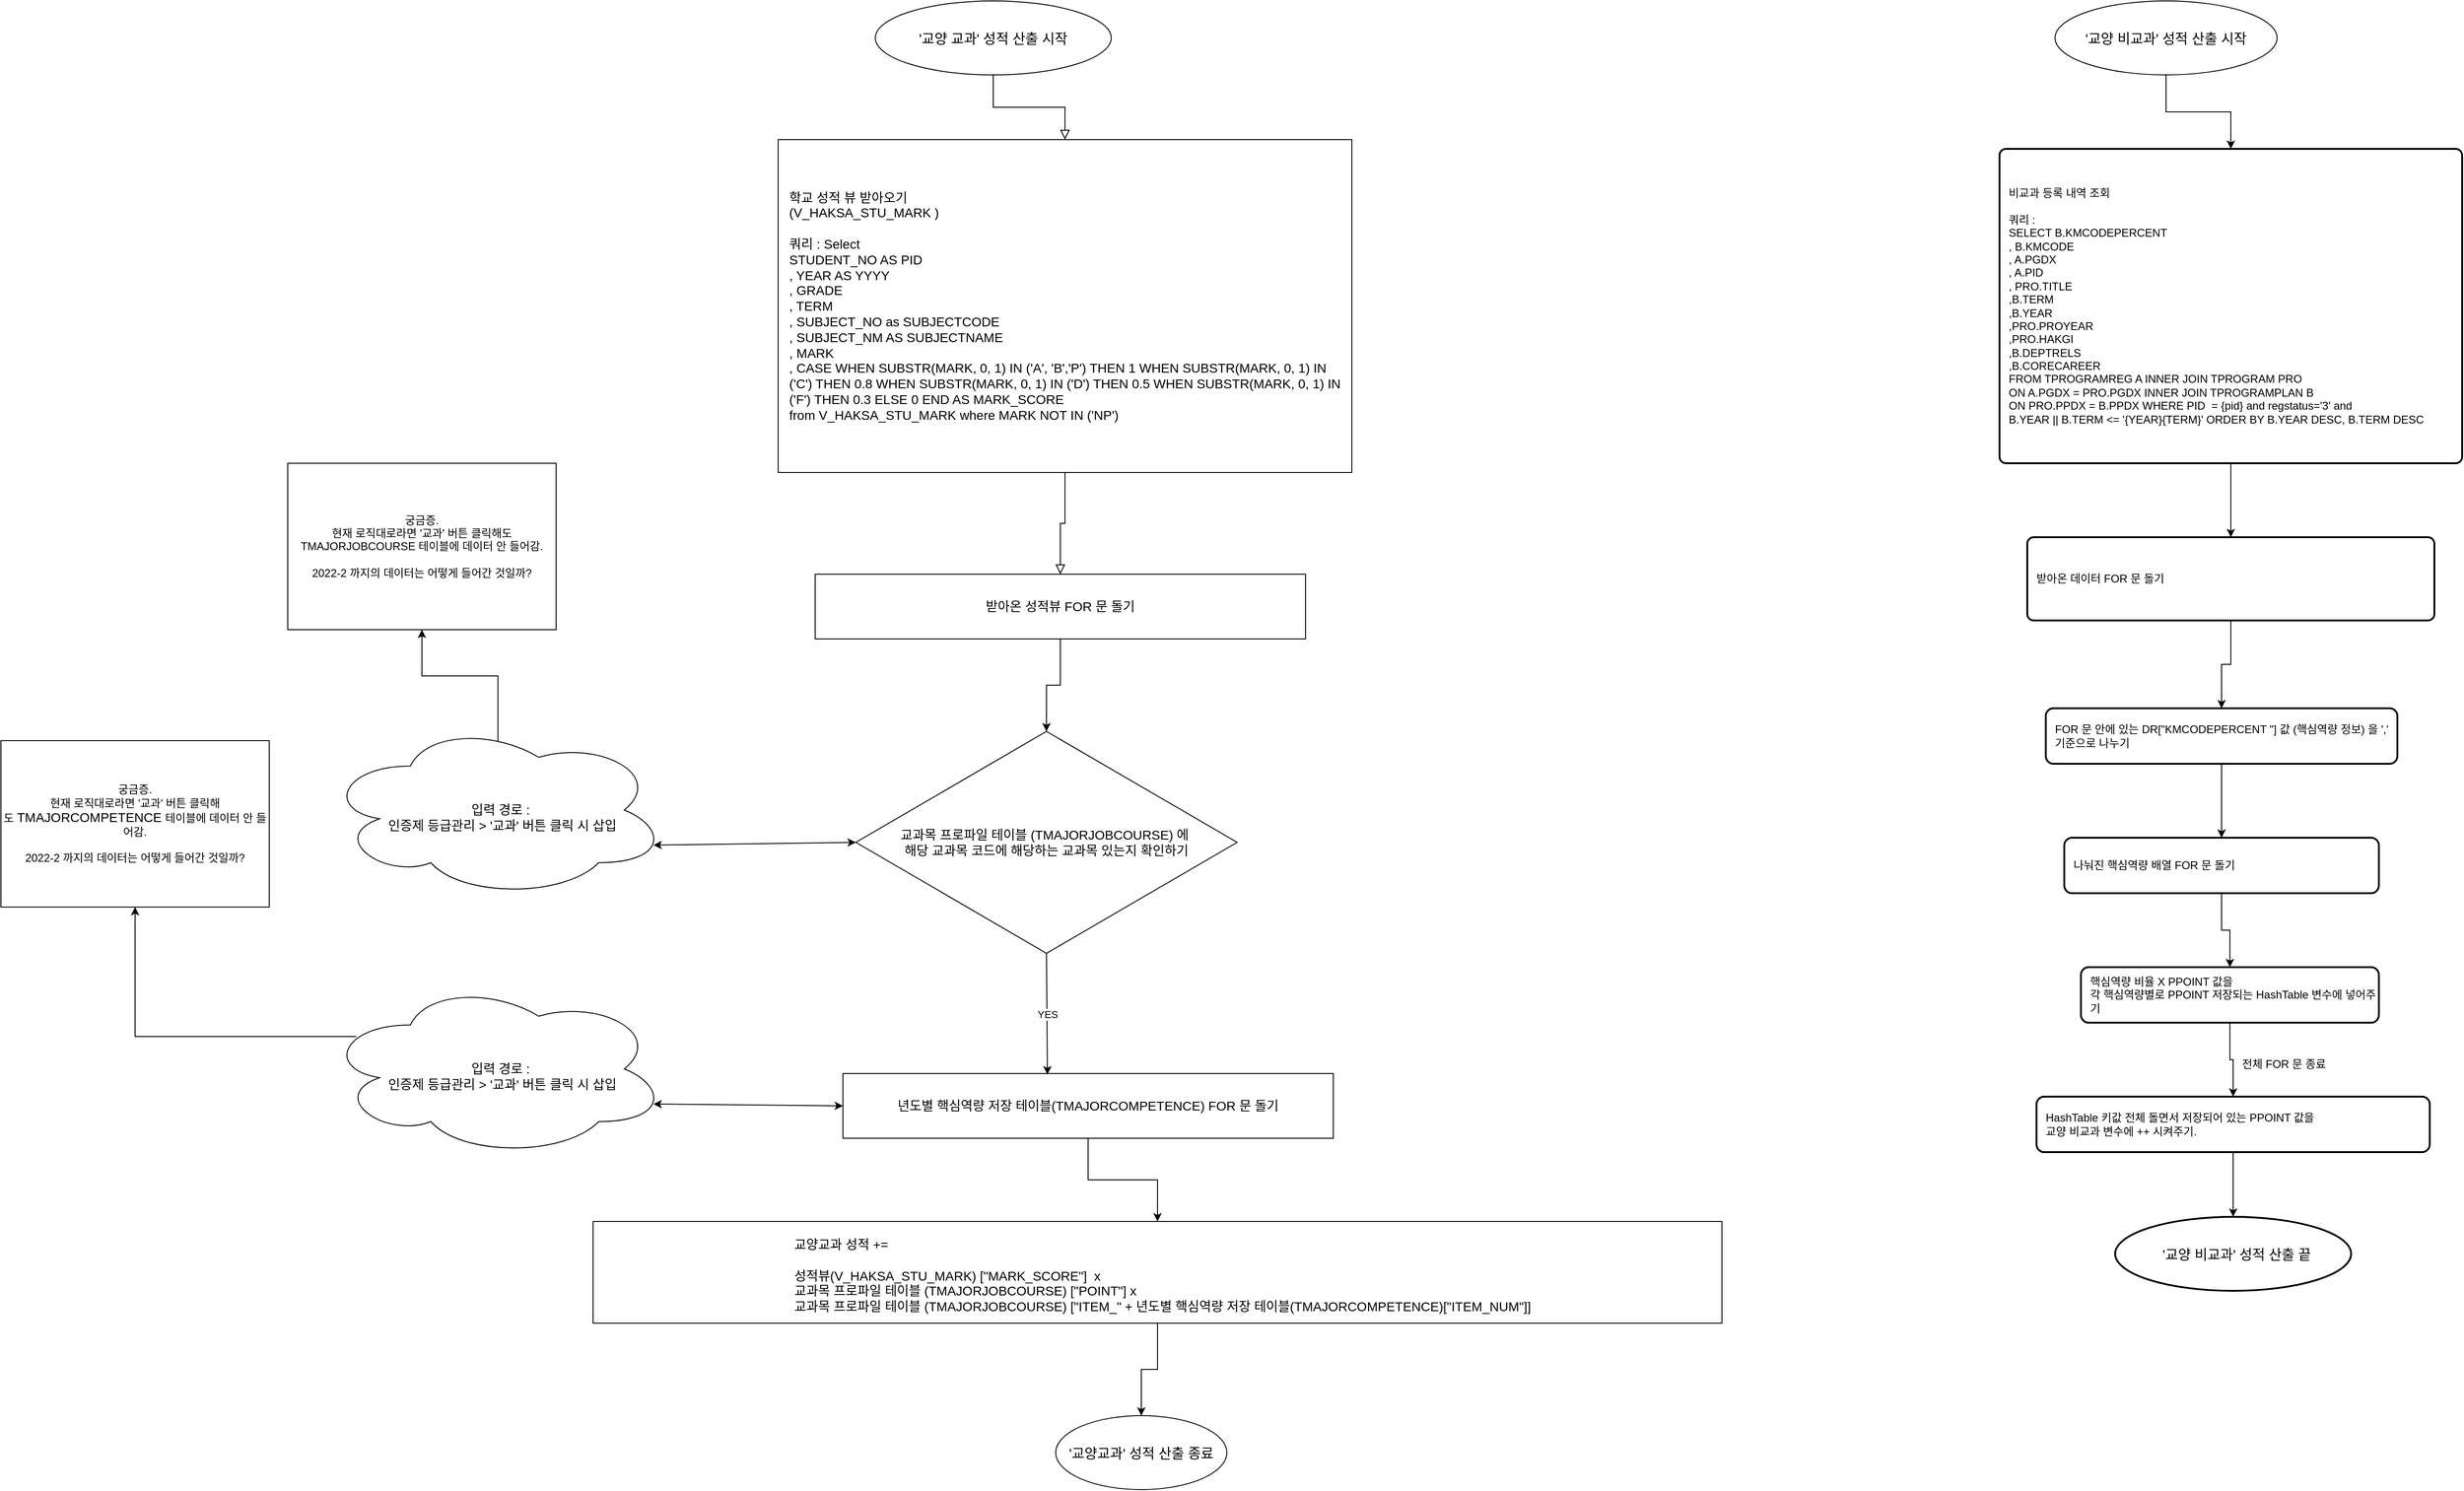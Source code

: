 <mxfile version="24.7.17">
  <diagram id="C5RBs43oDa-KdzZeNtuy" name="Page-1">
    <mxGraphModel dx="2261" dy="772" grid="1" gridSize="10" guides="1" tooltips="1" connect="1" arrows="1" fold="1" page="1" pageScale="1" pageWidth="827" pageHeight="1169" math="0" shadow="0">
      <root>
        <mxCell id="WIyWlLk6GJQsqaUBKTNV-0" />
        <mxCell id="WIyWlLk6GJQsqaUBKTNV-1" parent="WIyWlLk6GJQsqaUBKTNV-0" />
        <mxCell id="pGIJmbj-0f2mSrclGapS-0" value="" style="rounded=0;html=1;jettySize=auto;orthogonalLoop=1;fontSize=11;endArrow=block;endFill=0;endSize=8;strokeWidth=1;shadow=0;labelBackgroundColor=none;edgeStyle=orthogonalEdgeStyle;exitX=0.5;exitY=1;exitDx=0;exitDy=0;" parent="WIyWlLk6GJQsqaUBKTNV-1" source="pGIJmbj-0f2mSrclGapS-13" target="pGIJmbj-0f2mSrclGapS-18" edge="1">
          <mxGeometry relative="1" as="geometry">
            <mxPoint x="775" y="120" as="sourcePoint" />
            <mxPoint x="740" y="170" as="targetPoint" />
          </mxGeometry>
        </mxCell>
        <mxCell id="pGIJmbj-0f2mSrclGapS-13" value="&#39;교양 교과&#39; 성적 산출 시작" style="ellipse;whiteSpace=wrap;html=1;fontSize=15;" parent="WIyWlLk6GJQsqaUBKTNV-1" vertex="1">
          <mxGeometry x="715" y="30" width="255" height="80" as="geometry" />
        </mxCell>
        <mxCell id="pGIJmbj-0f2mSrclGapS-14" value="&#39;교양교과&#39; 성적 산출 종료" style="ellipse;whiteSpace=wrap;html=1;fontSize=15;" parent="WIyWlLk6GJQsqaUBKTNV-1" vertex="1">
          <mxGeometry x="910" y="1560" width="185" height="80" as="geometry" />
        </mxCell>
        <mxCell id="pGIJmbj-0f2mSrclGapS-15" value="" style="rounded=0;html=1;jettySize=auto;orthogonalLoop=1;fontSize=11;endArrow=block;endFill=0;endSize=8;strokeWidth=1;shadow=0;labelBackgroundColor=none;edgeStyle=orthogonalEdgeStyle;" parent="WIyWlLk6GJQsqaUBKTNV-1" source="pGIJmbj-0f2mSrclGapS-18" target="pGIJmbj-0f2mSrclGapS-19" edge="1">
          <mxGeometry relative="1" as="geometry">
            <mxPoint x="965" y="410" as="sourcePoint" />
            <mxPoint x="980" y="690" as="targetPoint" />
          </mxGeometry>
        </mxCell>
        <mxCell id="pGIJmbj-0f2mSrclGapS-18" value="&lt;span style=&quot;font-size: 14px;&quot;&gt;학교 성적 뷰 받아오기&lt;/span&gt;&lt;div style=&quot;font-size: 14px;&quot;&gt;&lt;div style=&quot;font-size: 14px;&quot;&gt;(V_HAKSA_STU_MARK )&lt;/div&gt;&lt;div style=&quot;font-size: 14px;&quot;&gt;&lt;br style=&quot;font-size: 14px;&quot;&gt;&lt;/div&gt;&lt;div style=&quot;font-size: 14px;&quot;&gt;&lt;div style=&quot;font-size: 14px;&quot;&gt;쿼리 : Select&amp;nbsp;&lt;/div&gt;&lt;div style=&quot;font-size: 14px;&quot;&gt;STUDENT_NO AS PID&lt;/div&gt;&lt;div style=&quot;font-size: 14px;&quot;&gt;, YEAR AS YYYY&lt;/div&gt;&lt;div style=&quot;font-size: 14px;&quot;&gt;, GRADE&lt;/div&gt;&lt;div style=&quot;font-size: 14px;&quot;&gt;, TERM&lt;/div&gt;&lt;div style=&quot;font-size: 14px;&quot;&gt;, SUBJECT_NO as SUBJECTCODE&lt;/div&gt;&lt;div style=&quot;font-size: 14px;&quot;&gt;, SUBJECT_NM AS SUBJECTNAME&lt;/div&gt;&lt;div style=&quot;font-size: 14px;&quot;&gt;, MARK&lt;/div&gt;&lt;div style=&quot;font-size: 14px;&quot;&gt;, CASE WHEN SUBSTR(MARK, 0, 1) IN (&#39;A&#39;, &#39;B&#39;,&#39;P&#39;) THEN 1 WHEN SUBSTR(MARK, 0, 1) IN (&#39;C&#39;) THEN 0.8 WHEN SUBSTR(MARK, 0, 1) IN (&#39;D&#39;) THEN 0.5 WHEN SUBSTR(MARK, 0, 1) IN (&#39;F&#39;) THEN 0.3 ELSE 0 END AS MARK_SCORE&amp;nbsp;&lt;/div&gt;&lt;div style=&quot;font-size: 14px;&quot;&gt;from V_HAKSA_STU_MARK where MARK NOT IN (&#39;NP&#39;)&lt;/div&gt;&lt;/div&gt;&lt;/div&gt;" style="rounded=0;whiteSpace=wrap;html=1;align=left;spacingLeft=10;fontSize=14;" parent="WIyWlLk6GJQsqaUBKTNV-1" vertex="1">
          <mxGeometry x="610" y="180" width="620" height="360" as="geometry" />
        </mxCell>
        <mxCell id="pGIJmbj-0f2mSrclGapS-21" style="edgeStyle=orthogonalEdgeStyle;rounded=0;orthogonalLoop=1;jettySize=auto;html=1;" parent="WIyWlLk6GJQsqaUBKTNV-1" source="pGIJmbj-0f2mSrclGapS-19" target="pGIJmbj-0f2mSrclGapS-20" edge="1">
          <mxGeometry relative="1" as="geometry" />
        </mxCell>
        <mxCell id="pGIJmbj-0f2mSrclGapS-19" value="받아온 성적뷰 FOR 문 돌기" style="rounded=0;whiteSpace=wrap;html=1;fontSize=14;" parent="WIyWlLk6GJQsqaUBKTNV-1" vertex="1">
          <mxGeometry x="650" y="650" width="530" height="70" as="geometry" />
        </mxCell>
        <mxCell id="pGIJmbj-0f2mSrclGapS-20" value="교과목 프로파일 테이블 (TMAJORJOBCOURSE) 에&amp;nbsp;&lt;div style=&quot;font-size: 14px;&quot;&gt;해당 교과목 코드에 해당하는 교과목 있는지 확인하기&lt;/div&gt;" style="rhombus;whiteSpace=wrap;html=1;fontSize=14;" parent="WIyWlLk6GJQsqaUBKTNV-1" vertex="1">
          <mxGeometry x="694" y="820" width="412" height="240" as="geometry" />
        </mxCell>
        <mxCell id="pGIJmbj-0f2mSrclGapS-38" style="edgeStyle=orthogonalEdgeStyle;rounded=0;orthogonalLoop=1;jettySize=auto;html=1;entryX=0.5;entryY=0;entryDx=0;entryDy=0;" parent="WIyWlLk6GJQsqaUBKTNV-1" source="pGIJmbj-0f2mSrclGapS-29" target="pGIJmbj-0f2mSrclGapS-37" edge="1">
          <mxGeometry relative="1" as="geometry" />
        </mxCell>
        <mxCell id="pGIJmbj-0f2mSrclGapS-29" value="년도별 핵심역량 저장 테이블(TMAJORCOMPETENCE) FOR 문 돌기" style="rounded=0;whiteSpace=wrap;html=1;fontSize=14;" parent="WIyWlLk6GJQsqaUBKTNV-1" vertex="1">
          <mxGeometry x="680" y="1190" width="530" height="70" as="geometry" />
        </mxCell>
        <mxCell id="pGIJmbj-0f2mSrclGapS-34" value="" style="endArrow=classic;html=1;rounded=0;exitX=0.5;exitY=1;exitDx=0;exitDy=0;entryX=0.417;entryY=0.014;entryDx=0;entryDy=0;entryPerimeter=0;" parent="WIyWlLk6GJQsqaUBKTNV-1" source="pGIJmbj-0f2mSrclGapS-20" target="pGIJmbj-0f2mSrclGapS-29" edge="1">
          <mxGeometry relative="1" as="geometry">
            <mxPoint x="960" y="990" as="sourcePoint" />
            <mxPoint x="1060" y="990" as="targetPoint" />
          </mxGeometry>
        </mxCell>
        <mxCell id="pGIJmbj-0f2mSrclGapS-35" value="YES" style="edgeLabel;resizable=0;html=1;;align=center;verticalAlign=middle;" parent="pGIJmbj-0f2mSrclGapS-34" connectable="0" vertex="1">
          <mxGeometry relative="1" as="geometry" />
        </mxCell>
        <mxCell id="pGIJmbj-0f2mSrclGapS-39" style="edgeStyle=orthogonalEdgeStyle;rounded=0;orthogonalLoop=1;jettySize=auto;html=1;" parent="WIyWlLk6GJQsqaUBKTNV-1" source="pGIJmbj-0f2mSrclGapS-37" target="pGIJmbj-0f2mSrclGapS-14" edge="1">
          <mxGeometry relative="1" as="geometry" />
        </mxCell>
        <mxCell id="pGIJmbj-0f2mSrclGapS-37" value="&lt;div style=&quot;text-align: left; font-size: 14px;&quot;&gt;&lt;span style=&quot;background-color: initial; font-size: 14px;&quot;&gt;&lt;br style=&quot;font-size: 14px;&quot;&gt;&lt;/span&gt;&lt;/div&gt;&lt;div style=&quot;text-align: left; font-size: 14px;&quot;&gt;&lt;span style=&quot;background-color: initial; font-size: 14px;&quot;&gt;교양교과 성적 +=&amp;nbsp;&lt;/span&gt;&lt;/div&gt;&lt;div style=&quot;text-align: left; font-size: 14px;&quot;&gt;&lt;span style=&quot;background-color: initial; font-size: 14px;&quot;&gt;&lt;br style=&quot;font-size: 14px;&quot;&gt;&lt;/span&gt;&lt;/div&gt;&lt;div style=&quot;text-align: left; font-size: 14px;&quot;&gt;&lt;span style=&quot;background-color: initial; font-size: 14px;&quot;&gt;성적뷰(&lt;/span&gt;&lt;span style=&quot;background-color: initial; text-align: left; font-size: 14px;&quot;&gt;V_HAKSA_STU_MARK) [&quot;&lt;/span&gt;&lt;span style=&quot;background-color: initial; font-size: 14px;&quot;&gt;MARK_SCORE&quot;]&amp;nbsp; x&amp;nbsp;&amp;nbsp;&lt;/span&gt;&lt;/div&gt;&lt;div style=&quot;text-align: left; font-size: 14px;&quot;&gt;&lt;span style=&quot;background-color: initial; text-align: center; font-size: 14px;&quot;&gt;교과목 프로파일 테이블 (TMAJORJOBCOURSE) [&quot;POINT&quot;] x&amp;nbsp;&lt;/span&gt;&lt;/div&gt;&lt;div style=&quot;text-align: left; font-size: 14px;&quot;&gt;&lt;span style=&quot;background-color: initial; text-align: center; font-size: 14px;&quot;&gt;교과목 프로파일 테이블 (TMAJORJOBCOURSE) [&quot;ITEM_&quot; +&amp;nbsp;&lt;/span&gt;&lt;span style=&quot;text-align: center; font-size: 14px;&quot;&gt;년도별 핵심역량 저장 테이블(TMAJORCOMPETENCE)[&quot;ITEM_NUM&quot;&lt;/span&gt;&lt;span style=&quot;background-color: initial; text-align: center; font-size: 14px;&quot;&gt;]]&lt;/span&gt;&lt;/div&gt;" style="rounded=0;whiteSpace=wrap;html=1;spacingLeft=11;spacingBottom=10;fontSize=14;" parent="WIyWlLk6GJQsqaUBKTNV-1" vertex="1">
          <mxGeometry x="410" y="1350" width="1220" height="110" as="geometry" />
        </mxCell>
        <mxCell id="tg3y-EARPhffcgVbwgIG-17" style="edgeStyle=orthogonalEdgeStyle;rounded=0;orthogonalLoop=1;jettySize=auto;html=1;exitX=0.506;exitY=0.122;exitDx=0;exitDy=0;exitPerimeter=0;" parent="WIyWlLk6GJQsqaUBKTNV-1" source="pGIJmbj-0f2mSrclGapS-40" target="tg3y-EARPhffcgVbwgIG-15" edge="1">
          <mxGeometry relative="1" as="geometry" />
        </mxCell>
        <mxCell id="pGIJmbj-0f2mSrclGapS-40" value="&lt;div style=&quot;font-size: 14px;&quot;&gt;&lt;br style=&quot;font-size: 14px;&quot;&gt;&lt;/div&gt;&lt;div style=&quot;font-size: 14px;&quot;&gt;입력 경로 :&amp;nbsp;&lt;/div&gt;&lt;div style=&quot;font-size: 14px;&quot;&gt;인증제 등급관리 &amp;gt; &#39;교과&#39; 버튼 클릭 시 삽입&lt;br style=&quot;font-size: 14px;&quot;&gt;&lt;/div&gt;" style="ellipse;shape=cloud;whiteSpace=wrap;html=1;fontSize=14;spacingLeft=14;" parent="WIyWlLk6GJQsqaUBKTNV-1" vertex="1">
          <mxGeometry x="120" y="810" width="370" height="190" as="geometry" />
        </mxCell>
        <mxCell id="pGIJmbj-0f2mSrclGapS-43" value="&lt;div style=&quot;font-size: 14px;&quot;&gt;&lt;br style=&quot;font-size: 14px;&quot;&gt;&lt;/div&gt;&lt;div style=&quot;font-size: 14px;&quot;&gt;입력 경로 :&amp;nbsp;&lt;/div&gt;&lt;div style=&quot;font-size: 14px;&quot;&gt;인증제 등급관리 &amp;gt; &#39;교과&#39; 버튼 클릭 시 삽입&lt;br style=&quot;font-size: 14px;&quot;&gt;&lt;/div&gt;" style="ellipse;shape=cloud;whiteSpace=wrap;html=1;fontSize=14;spacingLeft=14;" parent="WIyWlLk6GJQsqaUBKTNV-1" vertex="1">
          <mxGeometry x="120" y="1090" width="370" height="190" as="geometry" />
        </mxCell>
        <mxCell id="pGIJmbj-0f2mSrclGapS-45" value="" style="endArrow=classic;startArrow=classic;html=1;rounded=0;entryX=0;entryY=0.5;entryDx=0;entryDy=0;exitX=0.96;exitY=0.7;exitDx=0;exitDy=0;exitPerimeter=0;" parent="WIyWlLk6GJQsqaUBKTNV-1" source="pGIJmbj-0f2mSrclGapS-40" target="pGIJmbj-0f2mSrclGapS-20" edge="1">
          <mxGeometry width="50" height="50" relative="1" as="geometry">
            <mxPoint x="790" y="1210" as="sourcePoint" />
            <mxPoint x="840" y="1160" as="targetPoint" />
          </mxGeometry>
        </mxCell>
        <mxCell id="pGIJmbj-0f2mSrclGapS-46" value="" style="endArrow=classic;startArrow=classic;html=1;rounded=0;entryX=0;entryY=0.5;entryDx=0;entryDy=0;exitX=0.96;exitY=0.7;exitDx=0;exitDy=0;exitPerimeter=0;" parent="WIyWlLk6GJQsqaUBKTNV-1" source="pGIJmbj-0f2mSrclGapS-43" target="pGIJmbj-0f2mSrclGapS-29" edge="1">
          <mxGeometry width="50" height="50" relative="1" as="geometry">
            <mxPoint x="473" y="1060" as="sourcePoint" />
            <mxPoint x="660" y="1130" as="targetPoint" />
          </mxGeometry>
        </mxCell>
        <mxCell id="tg3y-EARPhffcgVbwgIG-5" value="" style="edgeStyle=orthogonalEdgeStyle;rounded=0;orthogonalLoop=1;jettySize=auto;html=1;" parent="WIyWlLk6GJQsqaUBKTNV-1" source="TI4pqq-0Ur0KhcYKkDTI-0" target="tg3y-EARPhffcgVbwgIG-0" edge="1">
          <mxGeometry relative="1" as="geometry" />
        </mxCell>
        <mxCell id="TI4pqq-0Ur0KhcYKkDTI-0" value="&#39;교양 비교과&#39; 성적 산출 시작" style="ellipse;whiteSpace=wrap;html=1;fontSize=15;" parent="WIyWlLk6GJQsqaUBKTNV-1" vertex="1">
          <mxGeometry x="1990" y="30" width="240" height="80" as="geometry" />
        </mxCell>
        <mxCell id="tg3y-EARPhffcgVbwgIG-2" value="" style="edgeStyle=orthogonalEdgeStyle;rounded=0;orthogonalLoop=1;jettySize=auto;html=1;" parent="WIyWlLk6GJQsqaUBKTNV-1" source="tg3y-EARPhffcgVbwgIG-0" target="tg3y-EARPhffcgVbwgIG-1" edge="1">
          <mxGeometry relative="1" as="geometry" />
        </mxCell>
        <mxCell id="tg3y-EARPhffcgVbwgIG-0" value="비교과 등록 내역 조회&lt;div&gt;&lt;br&gt;&lt;/div&gt;&lt;div&gt;쿼리 :&amp;nbsp;&lt;/div&gt;&lt;div&gt;SELECT B.KMCODEPERCENT&lt;/div&gt;&lt;div&gt;, B.KMCODE&lt;/div&gt;&lt;div&gt;, A.PGDX&lt;/div&gt;&lt;div&gt;, A.PID&lt;/div&gt;&lt;div&gt;, PRO.TITLE&lt;/div&gt;&lt;div&gt;,B.TERM&lt;/div&gt;&lt;div&gt;,B.YEAR&lt;/div&gt;&lt;div&gt;,PRO.PROYEAR&lt;/div&gt;&lt;div&gt;,PRO.HAKGI&lt;/div&gt;&lt;div&gt;,B.DEPTRELS&lt;/div&gt;&lt;div&gt;,B.CORECAREER&amp;nbsp;&lt;/div&gt;&lt;div&gt;FROM TPROGRAMREG A INNER JOIN TPROGRAM PRO&amp;nbsp;&lt;/div&gt;&lt;div&gt;ON A.PGDX = PRO.PGDX INNER JOIN TPROGRAMPLAN B&amp;nbsp;&lt;/div&gt;&lt;div&gt;ON PRO.PPDX = B.PPDX WHERE PID&amp;nbsp; = {pid} and regstatus=&#39;3&#39; and&amp;nbsp;&lt;br&gt;&lt;/div&gt;&lt;div&gt;B.YEAR || B.TERM &amp;lt;= &#39;{YEAR}{TERM}&#39; ORDER BY B.YEAR DESC, B.TERM DESC&lt;/div&gt;" style="rounded=1;whiteSpace=wrap;html=1;absoluteArcSize=1;arcSize=14;strokeWidth=2;align=left;spacingLeft=8;" parent="WIyWlLk6GJQsqaUBKTNV-1" vertex="1">
          <mxGeometry x="1930" y="190" width="500" height="340" as="geometry" />
        </mxCell>
        <mxCell id="tg3y-EARPhffcgVbwgIG-4" value="" style="edgeStyle=orthogonalEdgeStyle;rounded=0;orthogonalLoop=1;jettySize=auto;html=1;" parent="WIyWlLk6GJQsqaUBKTNV-1" source="tg3y-EARPhffcgVbwgIG-1" target="tg3y-EARPhffcgVbwgIG-3" edge="1">
          <mxGeometry relative="1" as="geometry" />
        </mxCell>
        <mxCell id="tg3y-EARPhffcgVbwgIG-1" value="받아온 데이터 FOR 문 돌기" style="rounded=1;whiteSpace=wrap;html=1;absoluteArcSize=1;arcSize=14;strokeWidth=2;align=left;spacingLeft=8;" parent="WIyWlLk6GJQsqaUBKTNV-1" vertex="1">
          <mxGeometry x="1960" y="610" width="440" height="90" as="geometry" />
        </mxCell>
        <mxCell id="tg3y-EARPhffcgVbwgIG-7" value="" style="edgeStyle=orthogonalEdgeStyle;rounded=0;orthogonalLoop=1;jettySize=auto;html=1;" parent="WIyWlLk6GJQsqaUBKTNV-1" source="tg3y-EARPhffcgVbwgIG-3" target="tg3y-EARPhffcgVbwgIG-6" edge="1">
          <mxGeometry relative="1" as="geometry" />
        </mxCell>
        <mxCell id="tg3y-EARPhffcgVbwgIG-3" value="FOR 문 안에 있는 DR[&quot;KMCODEPERCENT &quot;] 값 (핵심역량 정보) 을 &#39;,&#39; 기준으로 나누기" style="whiteSpace=wrap;html=1;align=left;rounded=1;arcSize=14;strokeWidth=2;spacingLeft=8;" parent="WIyWlLk6GJQsqaUBKTNV-1" vertex="1">
          <mxGeometry x="1980" y="795" width="380" height="60" as="geometry" />
        </mxCell>
        <mxCell id="tg3y-EARPhffcgVbwgIG-9" value="" style="edgeStyle=orthogonalEdgeStyle;rounded=0;orthogonalLoop=1;jettySize=auto;html=1;" parent="WIyWlLk6GJQsqaUBKTNV-1" source="tg3y-EARPhffcgVbwgIG-6" target="tg3y-EARPhffcgVbwgIG-8" edge="1">
          <mxGeometry relative="1" as="geometry" />
        </mxCell>
        <mxCell id="tg3y-EARPhffcgVbwgIG-6" value="나눠진 핵심역량 배열 FOR 문 돌기" style="whiteSpace=wrap;html=1;align=left;rounded=1;arcSize=14;strokeWidth=2;spacingLeft=8;" parent="WIyWlLk6GJQsqaUBKTNV-1" vertex="1">
          <mxGeometry x="2000" y="935" width="340" height="60" as="geometry" />
        </mxCell>
        <mxCell id="tg3y-EARPhffcgVbwgIG-11" value="" style="edgeStyle=orthogonalEdgeStyle;rounded=0;orthogonalLoop=1;jettySize=auto;html=1;" parent="WIyWlLk6GJQsqaUBKTNV-1" source="tg3y-EARPhffcgVbwgIG-8" target="tg3y-EARPhffcgVbwgIG-10" edge="1">
          <mxGeometry relative="1" as="geometry" />
        </mxCell>
        <mxCell id="tg3y-EARPhffcgVbwgIG-8" value="핵심역량 비율 X PPOINT 값을&amp;nbsp;&lt;div&gt;각 핵심역량별로 PPOINT 저장되는 HashTable 변수에 넣어주기&lt;/div&gt;" style="whiteSpace=wrap;html=1;align=left;rounded=1;arcSize=14;strokeWidth=2;spacingLeft=8;" parent="WIyWlLk6GJQsqaUBKTNV-1" vertex="1">
          <mxGeometry x="2018" y="1075" width="322" height="60" as="geometry" />
        </mxCell>
        <mxCell id="tg3y-EARPhffcgVbwgIG-13" value="" style="edgeStyle=orthogonalEdgeStyle;rounded=0;orthogonalLoop=1;jettySize=auto;html=1;" parent="WIyWlLk6GJQsqaUBKTNV-1" source="tg3y-EARPhffcgVbwgIG-10" target="tg3y-EARPhffcgVbwgIG-12" edge="1">
          <mxGeometry relative="1" as="geometry" />
        </mxCell>
        <mxCell id="tg3y-EARPhffcgVbwgIG-10" value="HashTable 키값 전체 돌면서 저장되어 있는 PPOINT 값을&lt;div&gt;교양 비교과 변수에 ++ 시켜주기.&lt;/div&gt;" style="whiteSpace=wrap;html=1;align=left;rounded=1;arcSize=14;strokeWidth=2;spacingLeft=8;" parent="WIyWlLk6GJQsqaUBKTNV-1" vertex="1">
          <mxGeometry x="1970" y="1215" width="425" height="60" as="geometry" />
        </mxCell>
        <mxCell id="tg3y-EARPhffcgVbwgIG-12" value="&lt;span style=&quot;font-size: 15px;&quot;&gt;&#39;교양 비교과&#39; 성적 산출 끝&lt;/span&gt;" style="ellipse;whiteSpace=wrap;html=1;align=center;rounded=1;arcSize=14;strokeWidth=2;spacingLeft=8;" parent="WIyWlLk6GJQsqaUBKTNV-1" vertex="1">
          <mxGeometry x="2055" y="1345" width="255" height="80" as="geometry" />
        </mxCell>
        <mxCell id="tg3y-EARPhffcgVbwgIG-14" value="전체 FOR 문 종료" style="text;html=1;align=center;verticalAlign=middle;whiteSpace=wrap;rounded=0;" parent="WIyWlLk6GJQsqaUBKTNV-1" vertex="1">
          <mxGeometry x="2180" y="1150" width="115" height="60" as="geometry" />
        </mxCell>
        <mxCell id="tg3y-EARPhffcgVbwgIG-15" value="궁금증.&lt;div&gt;현재 로직대로라면 &#39;교과&#39; 버튼 클릭해도 TMAJORJOBCOURSE 테이블에 데이터 안 들어감.&lt;/div&gt;&lt;div&gt;&lt;br&gt;&lt;/div&gt;&lt;div&gt;2022-2 까지의 데이터는 어떻게 들어간 것일까?&lt;/div&gt;" style="rounded=0;whiteSpace=wrap;html=1;" parent="WIyWlLk6GJQsqaUBKTNV-1" vertex="1">
          <mxGeometry x="80" y="530" width="290" height="180" as="geometry" />
        </mxCell>
        <mxCell id="zDRtljW5G65WmKYkuD1c-0" style="edgeStyle=orthogonalEdgeStyle;rounded=0;orthogonalLoop=1;jettySize=auto;html=1;exitX=0.092;exitY=0.316;exitDx=0;exitDy=0;exitPerimeter=0;" edge="1" parent="WIyWlLk6GJQsqaUBKTNV-1" target="zDRtljW5G65WmKYkuD1c-1" source="pGIJmbj-0f2mSrclGapS-43">
          <mxGeometry relative="1" as="geometry">
            <mxPoint x="-3" y="1133" as="sourcePoint" />
          </mxGeometry>
        </mxCell>
        <mxCell id="zDRtljW5G65WmKYkuD1c-1" value="궁금증.&lt;div&gt;현재 로직대로라면 &#39;교과&#39; 버튼 클릭해도&amp;nbsp;&lt;span style=&quot;font-size: 14px;&quot;&gt;TMAJORCOMPETENCE&amp;nbsp;&lt;/span&gt;테이블에 데이터 안 들어감.&lt;/div&gt;&lt;div&gt;&lt;br&gt;&lt;/div&gt;&lt;div&gt;2022-2 까지의 데이터는 어떻게 들어간 것일까?&lt;/div&gt;" style="rounded=0;whiteSpace=wrap;html=1;" vertex="1" parent="WIyWlLk6GJQsqaUBKTNV-1">
          <mxGeometry x="-230" y="830" width="290" height="180" as="geometry" />
        </mxCell>
      </root>
    </mxGraphModel>
  </diagram>
</mxfile>

